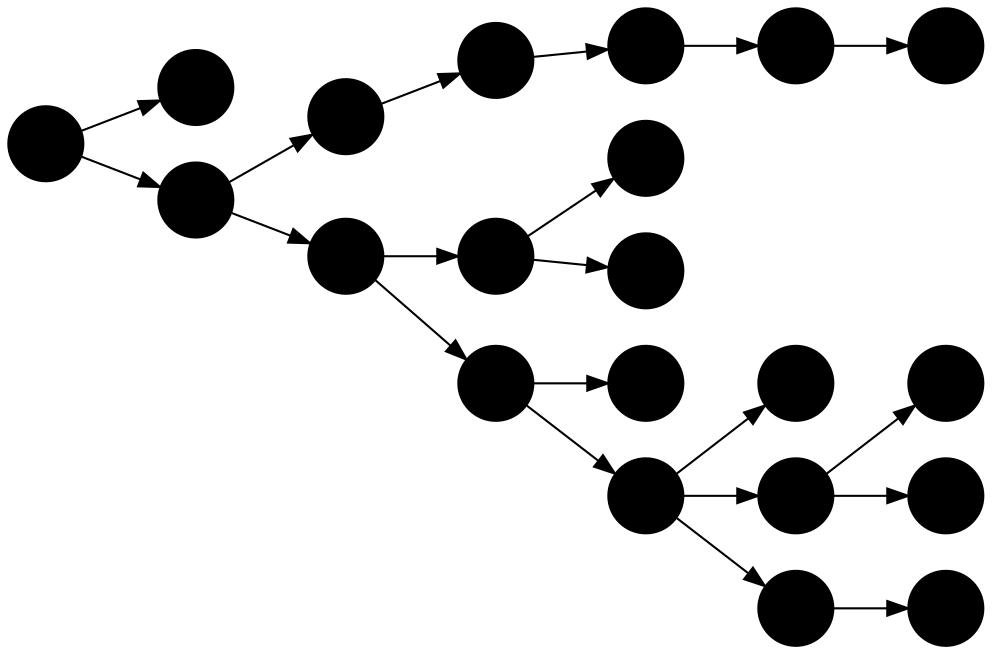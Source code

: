 strict digraph UniversalTaxon
{
	graph [rankdir="LR"];

	0 [label="",shape="circle"];
	1 [label="",shape="circle"];
	2 [label="",shape="circle"];
	3 [label="",shape="circle"];
	4 [label="",shape="circle"];
	5 [label="",shape="circle"];
	6 [label="",shape="circle"];
	7 [label="",shape="circle"];
	8 [label="",shape="circle"];
	9 [label="",shape="circle"];
	10 [label="",shape="circle"];
	11 [label="",shape="circle"];
	12 [label="",shape="circle"];
	13 [label="",shape="circle"];
	14 [label="",shape="circle"];
	15 [label="",shape="circle"];
	16 [label="",shape="circle"];
	17 [label="",shape="circle"];
	18 [label="",shape="circle"];
	19 [label="",shape="circle"];
	20 [label="",shape="circle"];

	0 -> 1;
	0 -> 2;
	2 -> 3;
	2 -> 4;
	3 -> 5;
	4 -> 6;
	4 -> 7;
	5 -> 8;
	6 -> 9;
	6 -> 10;
	7 -> 11;
	7 -> 12;
	8 -> 13;
	12 -> 14;
	12 -> 15;
	12 -> 16;
	13 -> 17;
	15 -> 18;
	15 -> 19;
	16 -> 20;

	0 [style="filled",fillcolor="black"];
	1 [style="filled",fillcolor="black"];
	2 [style="filled",fillcolor="black"];
	3 [style="filled",fillcolor="black"];
	4 [style="filled",fillcolor="black"];
	5 [style="filled",fillcolor="black"];
	6 [style="filled",fillcolor="black"];
	7 [style="filled",fillcolor="black"];
	8 [style="filled",fillcolor="black"];
	9 [style="filled",fillcolor="black"];
	10 [style="filled",fillcolor="black"];
	11 [style="filled",fillcolor="black"];
	12 [style="filled",fillcolor="black"];
	13 [style="filled",fillcolor="black"];
	14 [style="filled",fillcolor="black"];
	15 [style="filled",fillcolor="black"];
	16 [style="filled",fillcolor="black"];
	17 [style="filled",fillcolor="black"];
	18 [style="filled",fillcolor="black"];
	19 [style="filled",fillcolor="black"];
	20 [style="filled",fillcolor="black"];
}